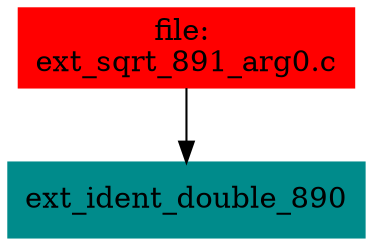 digraph G {
node [shape=box]

0 [label="file: 
ext_sqrt_891_arg0.c",color=red, style=filled]
1 [label="ext_ident_double_890",color=cyan4, style=filled]
0 -> 1


}

